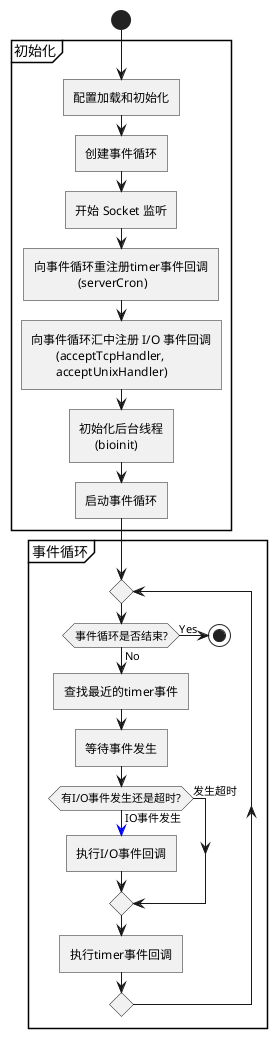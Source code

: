 @startuml redis
'https://plantuml.com/activity-diagram-beta

start
partition 初始化 {
:配置加载和初始化]
:创建事件循环]
:开始 Socket 监听]
:向事件循环重注册timer事件回调
              (serverCron)]
:向事件循环汇中注册 I/O 事件回调
        (acceptTcpHandler,
        acceptUnixHandler)]
:初始化后台线程
     (bioinit)]
:启动事件循环]
}

partition 事件循环 {

repeat
  if (事件循环是否结束?) then (No)
  :查找最近的timer事件]
  :等待事件发生]
  if (有I/O事件发生还是超时?) then (IO事件发生)
    -[#blue]->
    :执行I/O事件回调]
  else(发生超时)
  endif
  :执行timer事件回调]
else (Yes)
    stop
endif
    repeat while
}

@enduml
